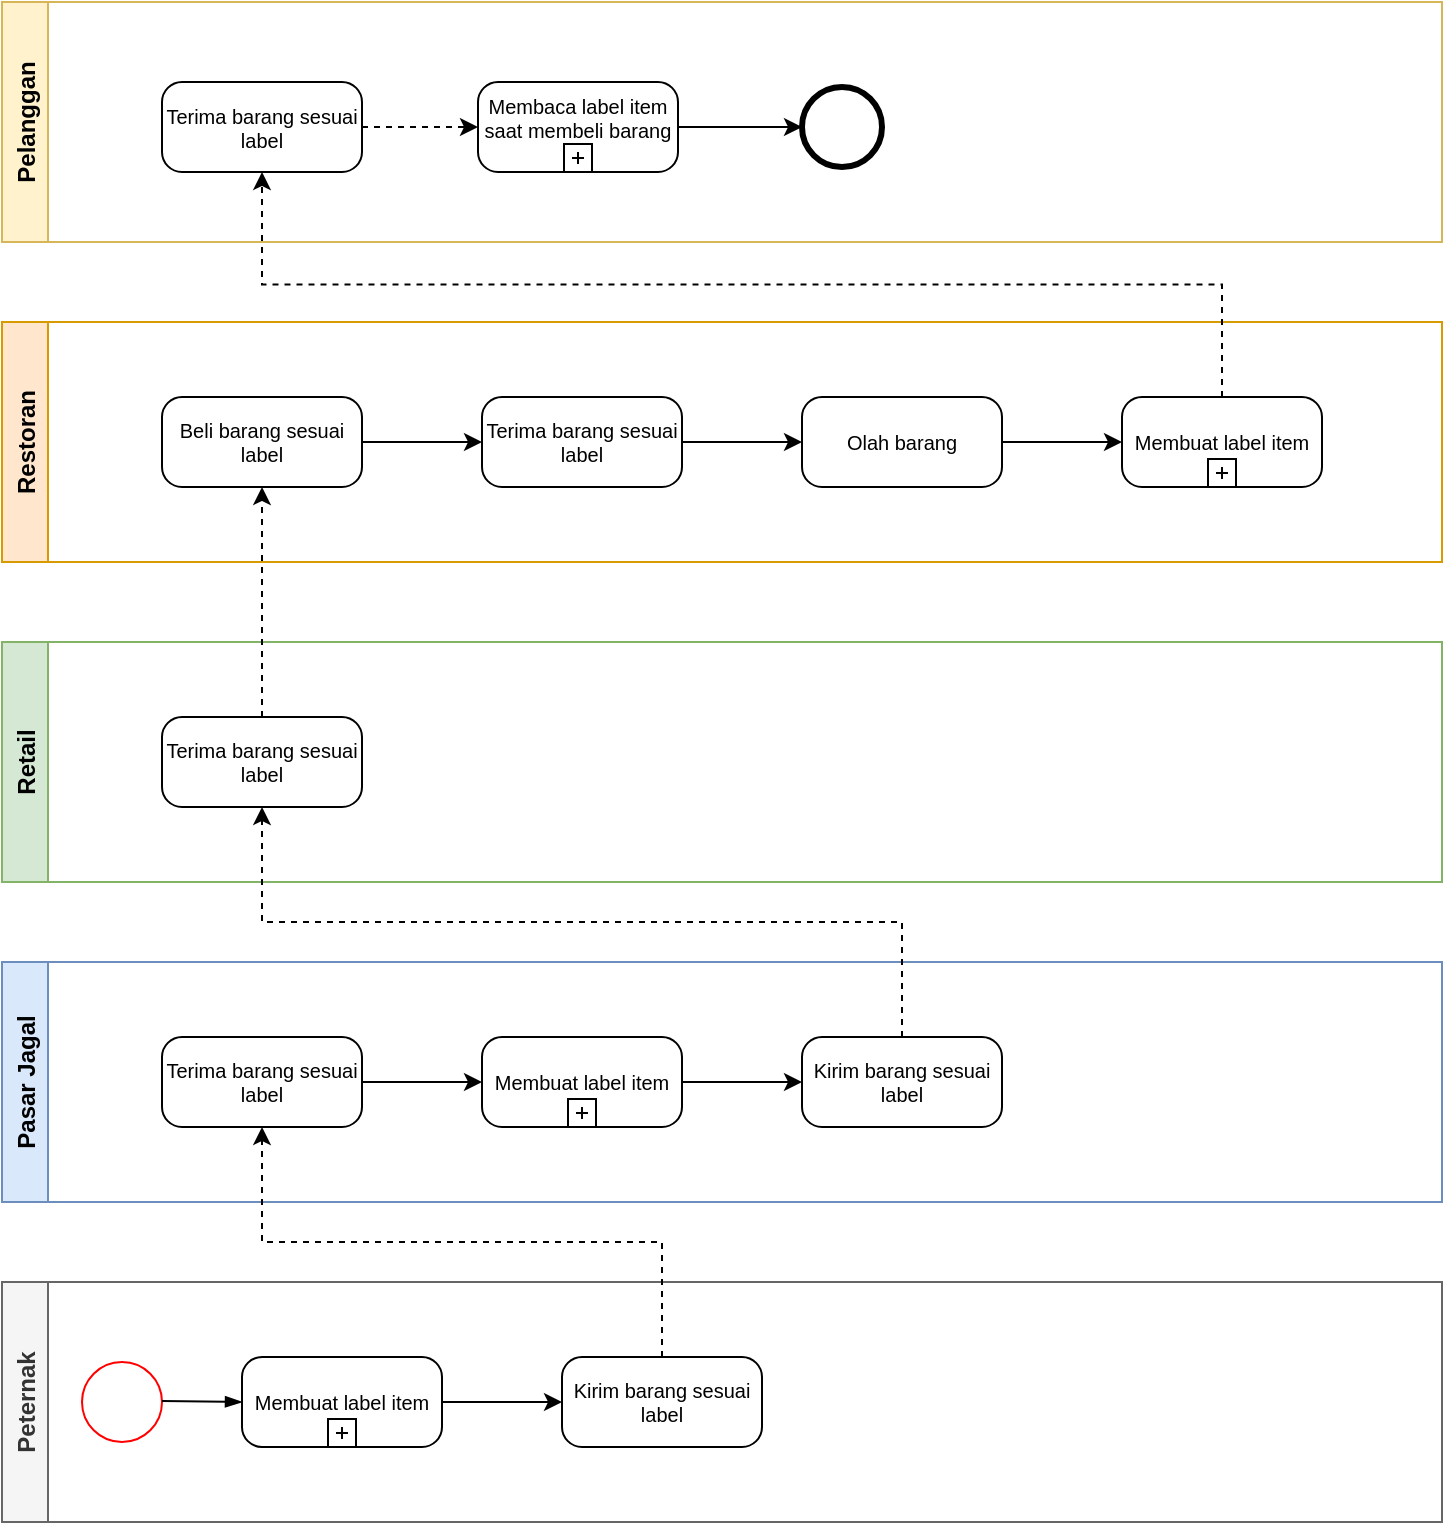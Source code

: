 <mxfile version="16.1.2" type="github">
  <diagram id="Ppr8t3euyEViD80xvfqJ" name="Page-1">
    <mxGraphModel dx="1117" dy="563" grid="1" gridSize="10" guides="1" tooltips="1" connect="1" arrows="1" fold="1" page="1" pageScale="1" pageWidth="827" pageHeight="1169" math="0" shadow="0">
      <root>
        <mxCell id="0" />
        <mxCell id="1" parent="0" />
        <mxCell id="DeAB8FuBF1HyqQiYkL0p-1" value="Pasar Jagal" style="swimlane;horizontal=0;fillColor=#dae8fc;strokeColor=#6c8ebf;startSize=23;" vertex="1" parent="1">
          <mxGeometry x="80" y="640" width="720" height="120" as="geometry" />
        </mxCell>
        <mxCell id="DeAB8FuBF1HyqQiYkL0p-2" style="edgeStyle=orthogonalEdgeStyle;rounded=0;orthogonalLoop=1;jettySize=auto;html=1;exitX=1;exitY=0.5;exitDx=0;exitDy=0;exitPerimeter=0;entryX=0;entryY=0.5;entryDx=0;entryDy=0;entryPerimeter=0;" edge="1" parent="DeAB8FuBF1HyqQiYkL0p-1" source="DeAB8FuBF1HyqQiYkL0p-3" target="DeAB8FuBF1HyqQiYkL0p-5">
          <mxGeometry relative="1" as="geometry" />
        </mxCell>
        <mxCell id="DeAB8FuBF1HyqQiYkL0p-3" value="Terima barang sesuai label" style="points=[[0.25,0,0],[0.5,0,0],[0.75,0,0],[1,0.25,0],[1,0.5,0],[1,0.75,0],[0.75,1,0],[0.5,1,0],[0.25,1,0],[0,0.75,0],[0,0.5,0],[0,0.25,0]];shape=mxgraph.bpmn.task;whiteSpace=wrap;rectStyle=rounded;size=10;taskMarker=abstract;fontSize=10;" vertex="1" parent="DeAB8FuBF1HyqQiYkL0p-1">
          <mxGeometry x="80" y="37.5" width="100" height="45" as="geometry" />
        </mxCell>
        <mxCell id="DeAB8FuBF1HyqQiYkL0p-4" style="edgeStyle=orthogonalEdgeStyle;rounded=0;orthogonalLoop=1;jettySize=auto;html=1;exitX=1;exitY=0.5;exitDx=0;exitDy=0;exitPerimeter=0;entryX=0;entryY=0.5;entryDx=0;entryDy=0;entryPerimeter=0;" edge="1" parent="DeAB8FuBF1HyqQiYkL0p-1" source="DeAB8FuBF1HyqQiYkL0p-5" target="DeAB8FuBF1HyqQiYkL0p-6">
          <mxGeometry relative="1" as="geometry" />
        </mxCell>
        <mxCell id="DeAB8FuBF1HyqQiYkL0p-5" value="Membuat label item" style="points=[[0.25,0,0],[0.5,0,0],[0.75,0,0],[1,0.25,0],[1,0.5,0],[1,0.75,0],[0.75,1,0],[0.5,1,0],[0.25,1,0],[0,0.75,0],[0,0.5,0],[0,0.25,0]];shape=mxgraph.bpmn.task;whiteSpace=wrap;rectStyle=rounded;size=10;taskMarker=abstract;isLoopSub=1;fontSize=10;" vertex="1" parent="DeAB8FuBF1HyqQiYkL0p-1">
          <mxGeometry x="240" y="37.5" width="100" height="45" as="geometry" />
        </mxCell>
        <mxCell id="DeAB8FuBF1HyqQiYkL0p-6" value="Kirim barang sesuai label" style="points=[[0.25,0,0],[0.5,0,0],[0.75,0,0],[1,0.25,0],[1,0.5,0],[1,0.75,0],[0.75,1,0],[0.5,1,0],[0.25,1,0],[0,0.75,0],[0,0.5,0],[0,0.25,0]];shape=mxgraph.bpmn.task;whiteSpace=wrap;rectStyle=rounded;size=10;taskMarker=abstract;fontSize=10;" vertex="1" parent="DeAB8FuBF1HyqQiYkL0p-1">
          <mxGeometry x="400" y="37.5" width="100" height="45" as="geometry" />
        </mxCell>
        <mxCell id="DeAB8FuBF1HyqQiYkL0p-7" value="Retail" style="swimlane;horizontal=0;fillColor=#d5e8d4;strokeColor=#82b366;" vertex="1" parent="1">
          <mxGeometry x="80" y="480" width="720" height="120" as="geometry" />
        </mxCell>
        <mxCell id="DeAB8FuBF1HyqQiYkL0p-9" value="Terima barang sesuai label" style="points=[[0.25,0,0],[0.5,0,0],[0.75,0,0],[1,0.25,0],[1,0.5,0],[1,0.75,0],[0.75,1,0],[0.5,1,0],[0.25,1,0],[0,0.75,0],[0,0.5,0],[0,0.25,0]];shape=mxgraph.bpmn.task;whiteSpace=wrap;rectStyle=rounded;size=10;taskMarker=abstract;fontSize=10;" vertex="1" parent="DeAB8FuBF1HyqQiYkL0p-7">
          <mxGeometry x="80" y="37.5" width="100" height="45" as="geometry" />
        </mxCell>
        <mxCell id="DeAB8FuBF1HyqQiYkL0p-19" value="Restoran" style="swimlane;horizontal=0;startSize=23;fillColor=#ffe6cc;strokeColor=#d79b00;" vertex="1" parent="1">
          <mxGeometry x="80" y="320" width="720" height="120" as="geometry" />
        </mxCell>
        <mxCell id="DeAB8FuBF1HyqQiYkL0p-44" style="edgeStyle=orthogonalEdgeStyle;rounded=0;orthogonalLoop=1;jettySize=auto;html=1;exitX=1;exitY=0.5;exitDx=0;exitDy=0;exitPerimeter=0;entryX=0;entryY=0.5;entryDx=0;entryDy=0;entryPerimeter=0;" edge="1" parent="DeAB8FuBF1HyqQiYkL0p-19" source="DeAB8FuBF1HyqQiYkL0p-41" target="DeAB8FuBF1HyqQiYkL0p-43">
          <mxGeometry relative="1" as="geometry" />
        </mxCell>
        <mxCell id="DeAB8FuBF1HyqQiYkL0p-41" value="Beli barang sesuai label" style="points=[[0.25,0,0],[0.5,0,0],[0.75,0,0],[1,0.25,0],[1,0.5,0],[1,0.75,0],[0.75,1,0],[0.5,1,0],[0.25,1,0],[0,0.75,0],[0,0.5,0],[0,0.25,0]];shape=mxgraph.bpmn.task;whiteSpace=wrap;rectStyle=rounded;size=10;taskMarker=abstract;fontSize=10;" vertex="1" parent="DeAB8FuBF1HyqQiYkL0p-19">
          <mxGeometry x="80" y="37.5" width="100" height="45" as="geometry" />
        </mxCell>
        <mxCell id="DeAB8FuBF1HyqQiYkL0p-46" style="edgeStyle=orthogonalEdgeStyle;rounded=0;orthogonalLoop=1;jettySize=auto;html=1;exitX=1;exitY=0.5;exitDx=0;exitDy=0;exitPerimeter=0;entryX=0;entryY=0.5;entryDx=0;entryDy=0;entryPerimeter=0;" edge="1" parent="DeAB8FuBF1HyqQiYkL0p-19" source="DeAB8FuBF1HyqQiYkL0p-43" target="DeAB8FuBF1HyqQiYkL0p-45">
          <mxGeometry relative="1" as="geometry" />
        </mxCell>
        <mxCell id="DeAB8FuBF1HyqQiYkL0p-43" value="Terima barang sesuai label" style="points=[[0.25,0,0],[0.5,0,0],[0.75,0,0],[1,0.25,0],[1,0.5,0],[1,0.75,0],[0.75,1,0],[0.5,1,0],[0.25,1,0],[0,0.75,0],[0,0.5,0],[0,0.25,0]];shape=mxgraph.bpmn.task;whiteSpace=wrap;rectStyle=rounded;size=10;taskMarker=abstract;fontSize=10;" vertex="1" parent="DeAB8FuBF1HyqQiYkL0p-19">
          <mxGeometry x="240" y="37.5" width="100" height="45" as="geometry" />
        </mxCell>
        <mxCell id="DeAB8FuBF1HyqQiYkL0p-48" style="edgeStyle=orthogonalEdgeStyle;rounded=0;orthogonalLoop=1;jettySize=auto;html=1;exitX=1;exitY=0.5;exitDx=0;exitDy=0;exitPerimeter=0;entryX=0;entryY=0.5;entryDx=0;entryDy=0;entryPerimeter=0;" edge="1" parent="DeAB8FuBF1HyqQiYkL0p-19" source="DeAB8FuBF1HyqQiYkL0p-45" target="DeAB8FuBF1HyqQiYkL0p-47">
          <mxGeometry relative="1" as="geometry" />
        </mxCell>
        <mxCell id="DeAB8FuBF1HyqQiYkL0p-45" value="Olah barang" style="points=[[0.25,0,0],[0.5,0,0],[0.75,0,0],[1,0.25,0],[1,0.5,0],[1,0.75,0],[0.75,1,0],[0.5,1,0],[0.25,1,0],[0,0.75,0],[0,0.5,0],[0,0.25,0]];shape=mxgraph.bpmn.task;whiteSpace=wrap;rectStyle=rounded;size=10;taskMarker=abstract;fontSize=10;" vertex="1" parent="DeAB8FuBF1HyqQiYkL0p-19">
          <mxGeometry x="400" y="37.5" width="100" height="45" as="geometry" />
        </mxCell>
        <mxCell id="DeAB8FuBF1HyqQiYkL0p-47" value="Membuat label item" style="points=[[0.25,0,0],[0.5,0,0],[0.75,0,0],[1,0.25,0],[1,0.5,0],[1,0.75,0],[0.75,1,0],[0.5,1,0],[0.25,1,0],[0,0.75,0],[0,0.5,0],[0,0.25,0]];shape=mxgraph.bpmn.task;whiteSpace=wrap;rectStyle=rounded;size=10;taskMarker=abstract;isLoopSub=1;fontSize=10;" vertex="1" parent="DeAB8FuBF1HyqQiYkL0p-19">
          <mxGeometry x="560" y="37.5" width="100" height="45" as="geometry" />
        </mxCell>
        <mxCell id="DeAB8FuBF1HyqQiYkL0p-23" value="Peternak" style="swimlane;horizontal=0;startSize=23;fillColor=#f5f5f5;fontColor=#333333;strokeColor=#666666;" vertex="1" parent="1">
          <mxGeometry x="80" y="800" width="720" height="120" as="geometry" />
        </mxCell>
        <mxCell id="DeAB8FuBF1HyqQiYkL0p-24" value="" style="ellipse;whiteSpace=wrap;html=1;aspect=fixed;strokeColor=#FF0000;" vertex="1" parent="DeAB8FuBF1HyqQiYkL0p-23">
          <mxGeometry x="40" y="40" width="40" height="40" as="geometry" />
        </mxCell>
        <mxCell id="DeAB8FuBF1HyqQiYkL0p-25" value="Kirim barang sesuai label" style="points=[[0.25,0,0],[0.5,0,0],[0.75,0,0],[1,0.25,0],[1,0.5,0],[1,0.75,0],[0.75,1,0],[0.5,1,0],[0.25,1,0],[0,0.75,0],[0,0.5,0],[0,0.25,0]];shape=mxgraph.bpmn.task;whiteSpace=wrap;rectStyle=rounded;size=10;taskMarker=abstract;fontSize=10;" vertex="1" parent="DeAB8FuBF1HyqQiYkL0p-23">
          <mxGeometry x="280" y="37.5" width="100" height="45" as="geometry" />
        </mxCell>
        <mxCell id="DeAB8FuBF1HyqQiYkL0p-26" style="edgeStyle=none;rounded=0;orthogonalLoop=1;jettySize=auto;html=1;exitX=1;exitY=0.5;exitDx=0;exitDy=0;exitPerimeter=0;fontSize=10;" edge="1" parent="DeAB8FuBF1HyqQiYkL0p-23" source="DeAB8FuBF1HyqQiYkL0p-27" target="DeAB8FuBF1HyqQiYkL0p-25">
          <mxGeometry relative="1" as="geometry" />
        </mxCell>
        <mxCell id="DeAB8FuBF1HyqQiYkL0p-27" value="Membuat label item" style="points=[[0.25,0,0],[0.5,0,0],[0.75,0,0],[1,0.25,0],[1,0.5,0],[1,0.75,0],[0.75,1,0],[0.5,1,0],[0.25,1,0],[0,0.75,0],[0,0.5,0],[0,0.25,0]];shape=mxgraph.bpmn.task;whiteSpace=wrap;rectStyle=rounded;size=10;taskMarker=abstract;isLoopSub=1;fontSize=10;" vertex="1" parent="DeAB8FuBF1HyqQiYkL0p-23">
          <mxGeometry x="120" y="37.5" width="100" height="45" as="geometry" />
        </mxCell>
        <mxCell id="DeAB8FuBF1HyqQiYkL0p-28" value="" style="fontSize=12;html=1;endArrow=blockThin;endFill=1;rounded=0;entryX=0;entryY=0.5;entryDx=0;entryDy=0;entryPerimeter=0;" edge="1" parent="DeAB8FuBF1HyqQiYkL0p-23" target="DeAB8FuBF1HyqQiYkL0p-27">
          <mxGeometry width="160" relative="1" as="geometry">
            <mxPoint x="80" y="59.5" as="sourcePoint" />
            <mxPoint x="240" y="59.5" as="targetPoint" />
          </mxGeometry>
        </mxCell>
        <mxCell id="DeAB8FuBF1HyqQiYkL0p-31" style="edgeStyle=orthogonalEdgeStyle;rounded=0;orthogonalLoop=1;jettySize=auto;html=1;exitX=0.5;exitY=0;exitDx=0;exitDy=0;exitPerimeter=0;entryX=0.5;entryY=1;entryDx=0;entryDy=0;entryPerimeter=0;dashed=1;" edge="1" parent="1" source="DeAB8FuBF1HyqQiYkL0p-25" target="DeAB8FuBF1HyqQiYkL0p-3">
          <mxGeometry relative="1" as="geometry" />
        </mxCell>
        <mxCell id="DeAB8FuBF1HyqQiYkL0p-32" style="edgeStyle=orthogonalEdgeStyle;rounded=0;orthogonalLoop=1;jettySize=auto;html=1;exitX=0.5;exitY=0;exitDx=0;exitDy=0;exitPerimeter=0;entryX=0.5;entryY=1;entryDx=0;entryDy=0;entryPerimeter=0;dashed=1;" edge="1" parent="1" source="DeAB8FuBF1HyqQiYkL0p-6" target="DeAB8FuBF1HyqQiYkL0p-9">
          <mxGeometry relative="1" as="geometry" />
        </mxCell>
        <mxCell id="DeAB8FuBF1HyqQiYkL0p-36" value="Pelanggan" style="swimlane;horizontal=0;startSize=23;fillColor=#fff2cc;strokeColor=#d6b656;" vertex="1" parent="1">
          <mxGeometry x="80" y="160" width="720" height="120" as="geometry" />
        </mxCell>
        <mxCell id="DeAB8FuBF1HyqQiYkL0p-37" style="edgeStyle=orthogonalEdgeStyle;rounded=0;orthogonalLoop=1;jettySize=auto;html=1;exitX=1;exitY=0.5;exitDx=0;exitDy=0;exitPerimeter=0;" edge="1" parent="DeAB8FuBF1HyqQiYkL0p-36" source="DeAB8FuBF1HyqQiYkL0p-38" target="DeAB8FuBF1HyqQiYkL0p-39">
          <mxGeometry relative="1" as="geometry" />
        </mxCell>
        <mxCell id="DeAB8FuBF1HyqQiYkL0p-38" value="Membaca label item saat membeli barang" style="points=[[0.25,0,0],[0.5,0,0],[0.75,0,0],[1,0.25,0],[1,0.5,0],[1,0.75,0],[0.75,1,0],[0.5,1,0],[0.25,1,0],[0,0.75,0],[0,0.5,0],[0,0.25,0]];shape=mxgraph.bpmn.task;whiteSpace=wrap;rectStyle=rounded;size=10;taskMarker=abstract;isLoopSub=1;fontSize=10;verticalAlign=top;" vertex="1" parent="DeAB8FuBF1HyqQiYkL0p-36">
          <mxGeometry x="238" y="40" width="100" height="45" as="geometry" />
        </mxCell>
        <mxCell id="DeAB8FuBF1HyqQiYkL0p-39" value="" style="points=[[0.145,0.145,0],[0.5,0,0],[0.855,0.145,0],[1,0.5,0],[0.855,0.855,0],[0.5,1,0],[0.145,0.855,0],[0,0.5,0]];shape=mxgraph.bpmn.event;html=1;verticalLabelPosition=bottom;labelBackgroundColor=#ffffff;verticalAlign=top;align=center;perimeter=ellipsePerimeter;outlineConnect=0;aspect=fixed;outline=end;symbol=terminate2;" vertex="1" parent="DeAB8FuBF1HyqQiYkL0p-36">
          <mxGeometry x="400" y="42.5" width="40" height="40" as="geometry" />
        </mxCell>
        <mxCell id="DeAB8FuBF1HyqQiYkL0p-51" style="edgeStyle=orthogonalEdgeStyle;rounded=0;orthogonalLoop=1;jettySize=auto;html=1;exitX=1;exitY=0.5;exitDx=0;exitDy=0;exitPerimeter=0;dashed=1;" edge="1" parent="DeAB8FuBF1HyqQiYkL0p-36" source="DeAB8FuBF1HyqQiYkL0p-50" target="DeAB8FuBF1HyqQiYkL0p-38">
          <mxGeometry relative="1" as="geometry" />
        </mxCell>
        <mxCell id="DeAB8FuBF1HyqQiYkL0p-50" value="Terima barang sesuai label" style="points=[[0.25,0,0],[0.5,0,0],[0.75,0,0],[1,0.25,0],[1,0.5,0],[1,0.75,0],[0.75,1,0],[0.5,1,0],[0.25,1,0],[0,0.75,0],[0,0.5,0],[0,0.25,0]];shape=mxgraph.bpmn.task;whiteSpace=wrap;rectStyle=rounded;size=10;taskMarker=abstract;fontSize=10;" vertex="1" parent="DeAB8FuBF1HyqQiYkL0p-36">
          <mxGeometry x="80" y="40" width="100" height="45" as="geometry" />
        </mxCell>
        <mxCell id="DeAB8FuBF1HyqQiYkL0p-42" style="edgeStyle=orthogonalEdgeStyle;rounded=0;orthogonalLoop=1;jettySize=auto;html=1;exitX=0.5;exitY=0;exitDx=0;exitDy=0;exitPerimeter=0;entryX=0.5;entryY=1;entryDx=0;entryDy=0;entryPerimeter=0;dashed=1;" edge="1" parent="1" source="DeAB8FuBF1HyqQiYkL0p-9" target="DeAB8FuBF1HyqQiYkL0p-41">
          <mxGeometry relative="1" as="geometry" />
        </mxCell>
        <mxCell id="DeAB8FuBF1HyqQiYkL0p-49" style="edgeStyle=orthogonalEdgeStyle;rounded=0;orthogonalLoop=1;jettySize=auto;html=1;exitX=0.5;exitY=0;exitDx=0;exitDy=0;exitPerimeter=0;entryX=0.5;entryY=1;entryDx=0;entryDy=0;entryPerimeter=0;dashed=1;" edge="1" parent="1" source="DeAB8FuBF1HyqQiYkL0p-47" target="DeAB8FuBF1HyqQiYkL0p-50">
          <mxGeometry relative="1" as="geometry" />
        </mxCell>
      </root>
    </mxGraphModel>
  </diagram>
</mxfile>
